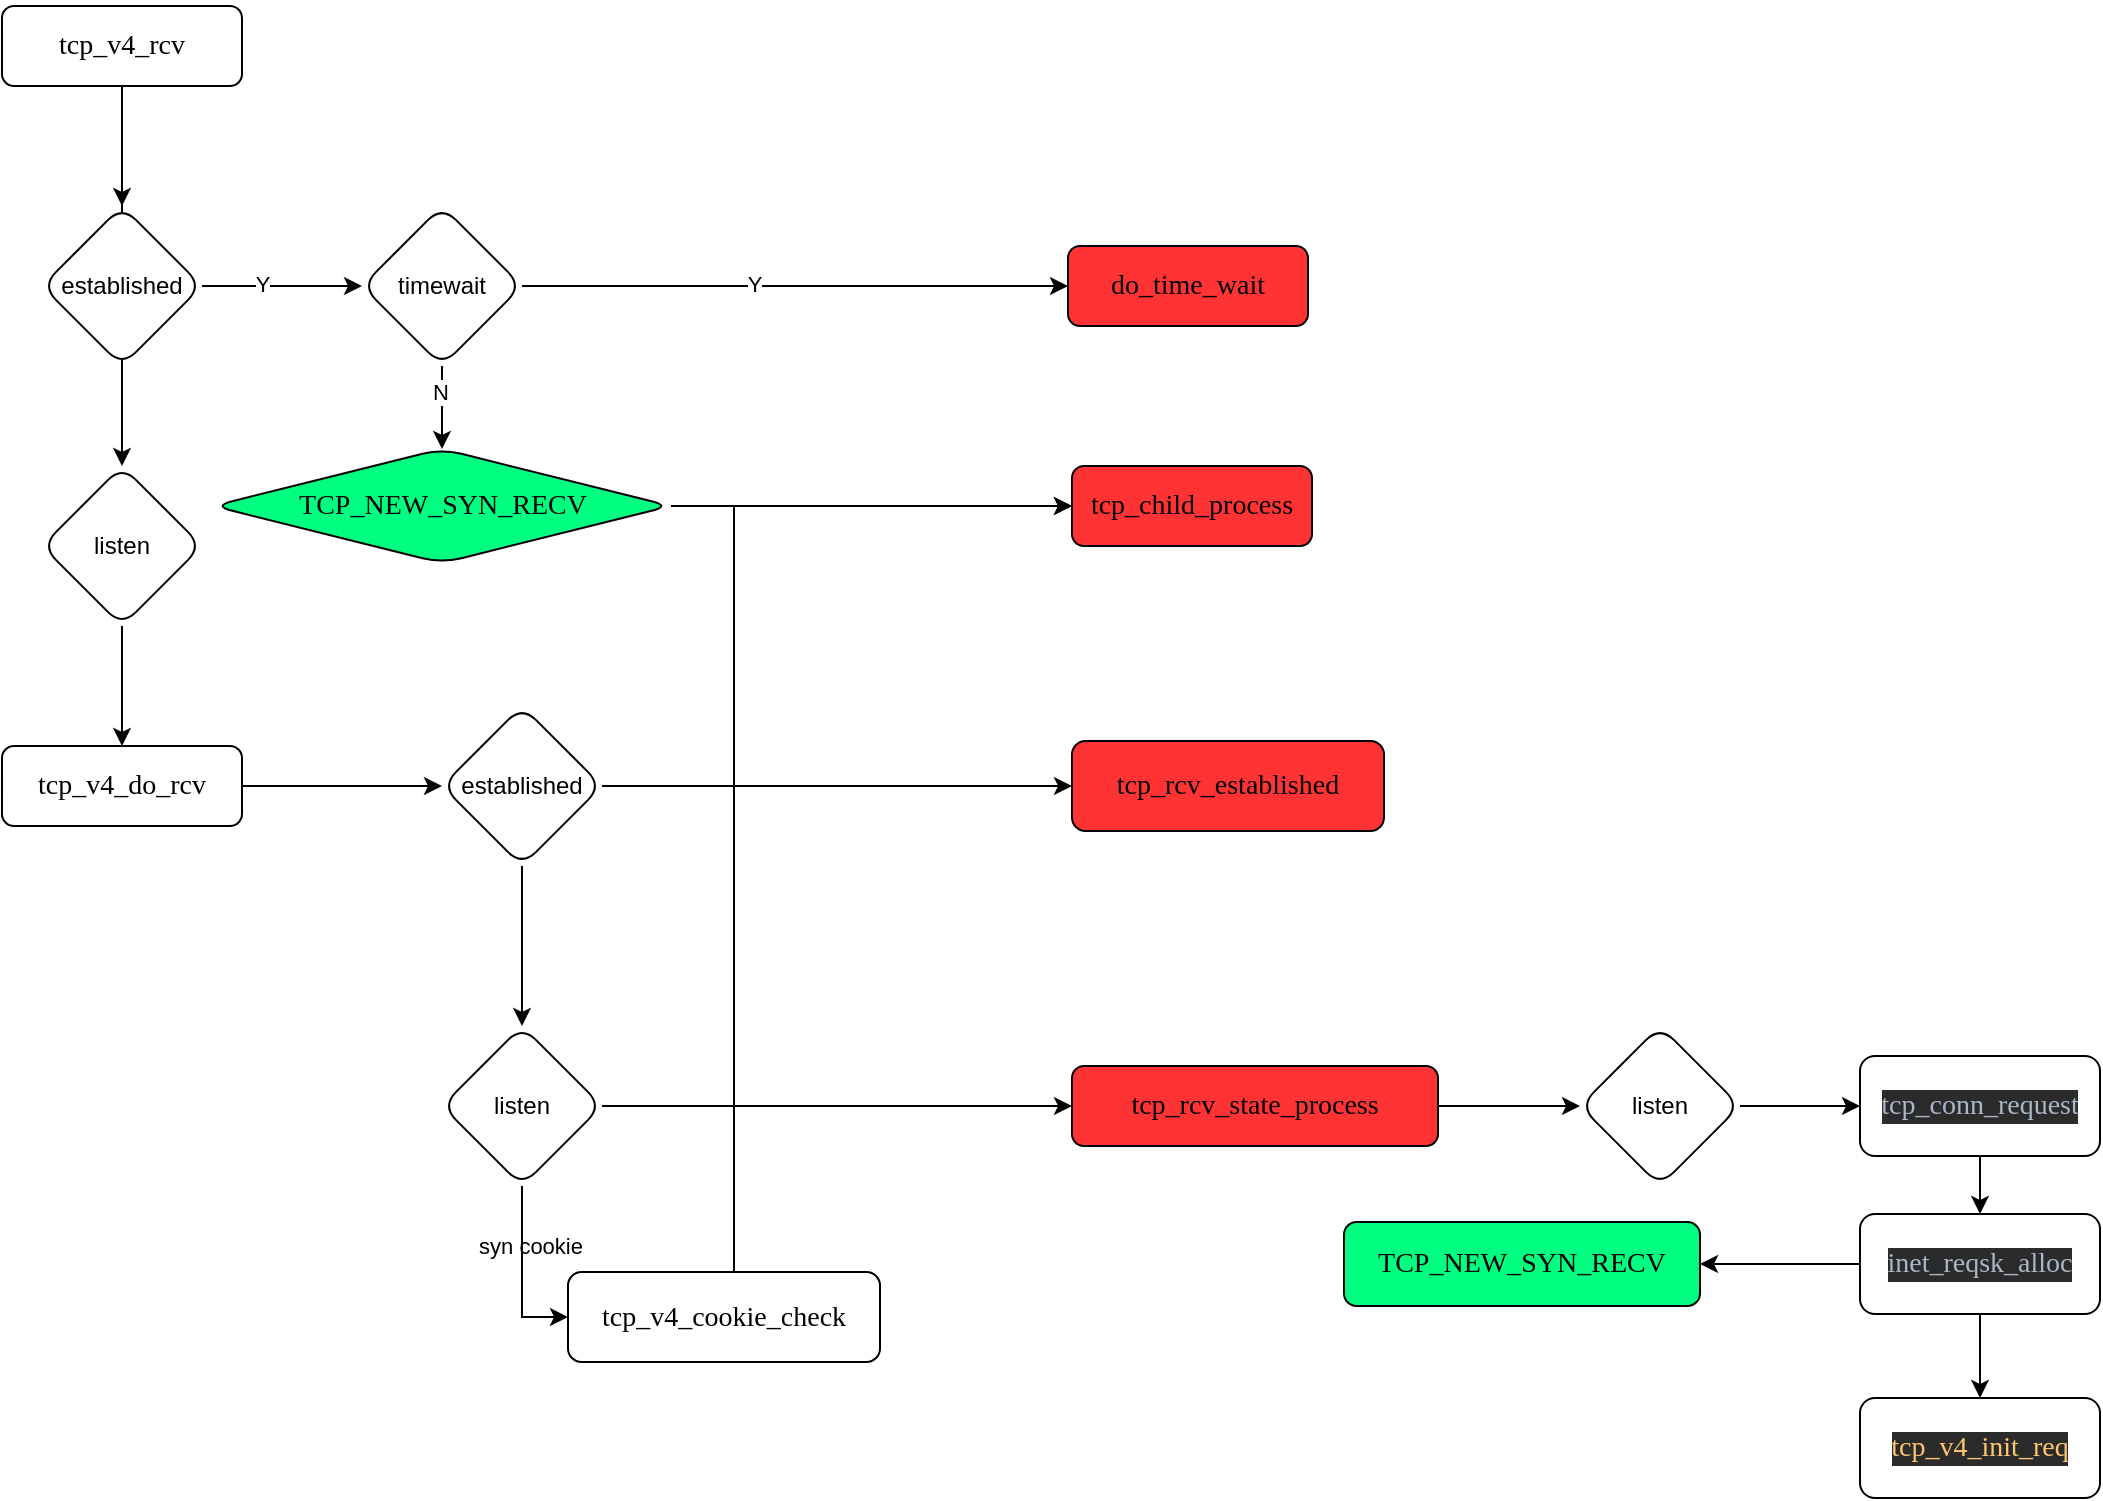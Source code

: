 <mxfile version="15.9.6" type="github">
  <diagram id="C5RBs43oDa-KdzZeNtuy" name="Page-1">
    <mxGraphModel dx="1151" dy="657" grid="0" gridSize="10" guides="1" tooltips="1" connect="1" arrows="1" fold="1" page="0" pageScale="1" pageWidth="827" pageHeight="1169" background="#FFFFFF" math="0" shadow="0">
      <root>
        <mxCell id="WIyWlLk6GJQsqaUBKTNV-0" />
        <mxCell id="WIyWlLk6GJQsqaUBKTNV-1" parent="WIyWlLk6GJQsqaUBKTNV-0" />
        <mxCell id="5ZYStBsxPsz1scZc6Z6h-1" value="" style="edgeStyle=orthogonalEdgeStyle;rounded=0;orthogonalLoop=1;jettySize=auto;html=1;entryX=0.5;entryY=0;entryDx=0;entryDy=0;fontColor=#000000;labelBackgroundColor=none;" edge="1" parent="WIyWlLk6GJQsqaUBKTNV-1" source="WIyWlLk6GJQsqaUBKTNV-3" target="5ZYStBsxPsz1scZc6Z6h-14">
          <mxGeometry relative="1" as="geometry">
            <mxPoint x="220" y="300" as="targetPoint" />
          </mxGeometry>
        </mxCell>
        <mxCell id="5ZYStBsxPsz1scZc6Z6h-3" value="" style="edgeStyle=orthogonalEdgeStyle;rounded=0;orthogonalLoop=1;jettySize=auto;html=1;fontColor=#000000;labelBackgroundColor=none;" edge="1" parent="WIyWlLk6GJQsqaUBKTNV-1" source="WIyWlLk6GJQsqaUBKTNV-3" target="5ZYStBsxPsz1scZc6Z6h-2">
          <mxGeometry relative="1" as="geometry" />
        </mxCell>
        <mxCell id="WIyWlLk6GJQsqaUBKTNV-3" value="&lt;pre style=&quot;font-family: &amp;quot;jetbrains mono&amp;quot;; font-size: 10.5pt;&quot;&gt;&lt;span style=&quot;&quot;&gt;tcp_v4_rcv&lt;/span&gt;&lt;/pre&gt;" style="rounded=1;whiteSpace=wrap;html=1;fontSize=12;glass=0;strokeWidth=1;shadow=0;fontColor=#000000;labelBackgroundColor=none;" parent="WIyWlLk6GJQsqaUBKTNV-1" vertex="1">
          <mxGeometry x="160" y="80" width="120" height="40" as="geometry" />
        </mxCell>
        <mxCell id="5ZYStBsxPsz1scZc6Z6h-5" value="" style="edgeStyle=orthogonalEdgeStyle;rounded=0;orthogonalLoop=1;jettySize=auto;html=1;exitX=1;exitY=0.5;exitDx=0;exitDy=0;fontColor=#000000;labelBackgroundColor=none;" edge="1" parent="WIyWlLk6GJQsqaUBKTNV-1" source="5ZYStBsxPsz1scZc6Z6h-7" target="5ZYStBsxPsz1scZc6Z6h-4">
          <mxGeometry relative="1" as="geometry" />
        </mxCell>
        <mxCell id="5ZYStBsxPsz1scZc6Z6h-53" value="Y" style="edgeLabel;html=1;align=center;verticalAlign=middle;resizable=0;points=[];fontColor=#000000;" vertex="1" connectable="0" parent="5ZYStBsxPsz1scZc6Z6h-5">
          <mxGeometry x="-0.15" y="1" relative="1" as="geometry">
            <mxPoint as="offset" />
          </mxGeometry>
        </mxCell>
        <mxCell id="5ZYStBsxPsz1scZc6Z6h-8" value="" style="edgeStyle=orthogonalEdgeStyle;rounded=0;orthogonalLoop=1;jettySize=auto;html=1;fontColor=#000000;labelBackgroundColor=none;" edge="1" parent="WIyWlLk6GJQsqaUBKTNV-1" source="5ZYStBsxPsz1scZc6Z6h-2" target="5ZYStBsxPsz1scZc6Z6h-7">
          <mxGeometry relative="1" as="geometry" />
        </mxCell>
        <mxCell id="5ZYStBsxPsz1scZc6Z6h-55" value="Y" style="edgeLabel;html=1;align=center;verticalAlign=middle;resizable=0;points=[];fontColor=#000000;" vertex="1" connectable="0" parent="5ZYStBsxPsz1scZc6Z6h-8">
          <mxGeometry x="-0.25" y="1" relative="1" as="geometry">
            <mxPoint as="offset" />
          </mxGeometry>
        </mxCell>
        <mxCell id="5ZYStBsxPsz1scZc6Z6h-2" value="established" style="rhombus;whiteSpace=wrap;html=1;rounded=1;glass=0;strokeWidth=1;shadow=0;fontColor=#000000;labelBackgroundColor=none;" vertex="1" parent="WIyWlLk6GJQsqaUBKTNV-1">
          <mxGeometry x="180" y="180" width="80" height="80" as="geometry" />
        </mxCell>
        <mxCell id="5ZYStBsxPsz1scZc6Z6h-4" value="&lt;pre style=&quot;font-family: &amp;quot;jetbrains mono&amp;quot;; font-size: 10.5pt;&quot;&gt;do_time_wait&lt;/pre&gt;" style="whiteSpace=wrap;html=1;rounded=1;glass=0;strokeWidth=1;shadow=0;fontColor=#000000;labelBackgroundColor=none;fillColor=#FF3333;" vertex="1" parent="WIyWlLk6GJQsqaUBKTNV-1">
          <mxGeometry x="693" y="200" width="120" height="40" as="geometry" />
        </mxCell>
        <mxCell id="5ZYStBsxPsz1scZc6Z6h-10" value="" style="edgeStyle=orthogonalEdgeStyle;rounded=0;orthogonalLoop=1;jettySize=auto;html=1;fontColor=#000000;labelBackgroundColor=none;" edge="1" parent="WIyWlLk6GJQsqaUBKTNV-1" source="5ZYStBsxPsz1scZc6Z6h-7" target="5ZYStBsxPsz1scZc6Z6h-9">
          <mxGeometry relative="1" as="geometry" />
        </mxCell>
        <mxCell id="5ZYStBsxPsz1scZc6Z6h-54" value="N" style="edgeLabel;html=1;align=center;verticalAlign=middle;resizable=0;points=[];fontColor=#000000;" vertex="1" connectable="0" parent="5ZYStBsxPsz1scZc6Z6h-10">
          <mxGeometry x="-0.373" y="-1" relative="1" as="geometry">
            <mxPoint as="offset" />
          </mxGeometry>
        </mxCell>
        <mxCell id="5ZYStBsxPsz1scZc6Z6h-7" value="timewait" style="rhombus;whiteSpace=wrap;html=1;rounded=1;glass=0;strokeWidth=1;shadow=0;fontColor=#000000;labelBackgroundColor=none;" vertex="1" parent="WIyWlLk6GJQsqaUBKTNV-1">
          <mxGeometry x="340" y="180" width="80" height="80" as="geometry" />
        </mxCell>
        <mxCell id="5ZYStBsxPsz1scZc6Z6h-12" value="" style="edgeStyle=orthogonalEdgeStyle;rounded=0;orthogonalLoop=1;jettySize=auto;html=1;fontColor=#000000;labelBackgroundColor=none;" edge="1" parent="WIyWlLk6GJQsqaUBKTNV-1" source="5ZYStBsxPsz1scZc6Z6h-9" target="5ZYStBsxPsz1scZc6Z6h-11">
          <mxGeometry relative="1" as="geometry" />
        </mxCell>
        <mxCell id="5ZYStBsxPsz1scZc6Z6h-9" value="&lt;pre style=&quot;font-size: 10.5pt ; font-family: &amp;quot;jetbrains mono&amp;quot;&quot;&gt;&lt;span style=&quot;&quot;&gt;TCP_NEW_SYN_RECV&lt;/span&gt;&lt;/pre&gt;" style="rhombus;whiteSpace=wrap;html=1;rounded=1;glass=0;strokeWidth=1;shadow=0;fontColor=#000000;labelBackgroundColor=none;fillColor=#00FF80;" vertex="1" parent="WIyWlLk6GJQsqaUBKTNV-1">
          <mxGeometry x="265.5" y="301.5" width="229" height="57" as="geometry" />
        </mxCell>
        <mxCell id="5ZYStBsxPsz1scZc6Z6h-11" value="&lt;pre style=&quot;font-family: &amp;quot;jetbrains mono&amp;quot;; font-size: 10.5pt;&quot;&gt;tcp_child_process&lt;/pre&gt;" style="whiteSpace=wrap;html=1;rounded=1;glass=0;strokeWidth=1;shadow=0;fontColor=#000000;labelBackgroundColor=none;fillColor=#FF3333;" vertex="1" parent="WIyWlLk6GJQsqaUBKTNV-1">
          <mxGeometry x="695" y="310" width="120" height="40" as="geometry" />
        </mxCell>
        <mxCell id="5ZYStBsxPsz1scZc6Z6h-17" value="" style="edgeStyle=orthogonalEdgeStyle;rounded=0;orthogonalLoop=1;jettySize=auto;html=1;fontColor=#000000;labelBackgroundColor=none;" edge="1" parent="WIyWlLk6GJQsqaUBKTNV-1" source="5ZYStBsxPsz1scZc6Z6h-14" target="5ZYStBsxPsz1scZc6Z6h-16">
          <mxGeometry relative="1" as="geometry" />
        </mxCell>
        <mxCell id="5ZYStBsxPsz1scZc6Z6h-14" value="listen" style="rhombus;whiteSpace=wrap;html=1;rounded=1;glass=0;strokeWidth=1;shadow=0;fontColor=#000000;labelBackgroundColor=none;" vertex="1" parent="WIyWlLk6GJQsqaUBKTNV-1">
          <mxGeometry x="180" y="310" width="80" height="80" as="geometry" />
        </mxCell>
        <mxCell id="5ZYStBsxPsz1scZc6Z6h-21" value="" style="edgeStyle=orthogonalEdgeStyle;rounded=0;orthogonalLoop=1;jettySize=auto;html=1;labelBackgroundColor=none;fontColor=#000000;" edge="1" parent="WIyWlLk6GJQsqaUBKTNV-1" source="5ZYStBsxPsz1scZc6Z6h-16" target="5ZYStBsxPsz1scZc6Z6h-20">
          <mxGeometry relative="1" as="geometry" />
        </mxCell>
        <mxCell id="5ZYStBsxPsz1scZc6Z6h-16" value="&lt;pre style=&quot;font-family: &amp;quot;jetbrains mono&amp;quot;; font-size: 10.5pt;&quot;&gt;tcp_v4_do_rcv&lt;/pre&gt;" style="whiteSpace=wrap;html=1;rounded=1;glass=0;strokeWidth=1;shadow=0;fontColor=#000000;labelBackgroundColor=none;" vertex="1" parent="WIyWlLk6GJQsqaUBKTNV-1">
          <mxGeometry x="160" y="450" width="120" height="40" as="geometry" />
        </mxCell>
        <mxCell id="5ZYStBsxPsz1scZc6Z6h-33" value="" style="edgeStyle=orthogonalEdgeStyle;rounded=0;orthogonalLoop=1;jettySize=auto;html=1;labelBackgroundColor=none;fontColor=#000000;exitX=0.41;exitY=-0.022;exitDx=0;exitDy=0;exitPerimeter=0;entryX=0;entryY=0.5;entryDx=0;entryDy=0;" edge="1" parent="WIyWlLk6GJQsqaUBKTNV-1" target="5ZYStBsxPsz1scZc6Z6h-11">
          <mxGeometry relative="1" as="geometry">
            <mxPoint x="502.96" y="723.01" as="sourcePoint" />
            <mxPoint x="806" y="306" as="targetPoint" />
            <Array as="points">
              <mxPoint x="526" y="723" />
              <mxPoint x="526" y="330" />
            </Array>
          </mxGeometry>
        </mxCell>
        <mxCell id="5ZYStBsxPsz1scZc6Z6h-18" value="&lt;pre style=&quot;font-family: &amp;quot;jetbrains mono&amp;quot; ; font-size: 10.5pt&quot;&gt;&lt;pre style=&quot;font-family: &amp;quot;jetbrains mono&amp;quot;; font-size: 10.5pt;&quot;&gt;tcp_v4_cookie_check&lt;/pre&gt;&lt;/pre&gt;" style="whiteSpace=wrap;html=1;rounded=1;glass=0;strokeWidth=1;shadow=0;fontColor=#000000;labelBackgroundColor=none;" vertex="1" parent="WIyWlLk6GJQsqaUBKTNV-1">
          <mxGeometry x="443" y="713" width="156" height="45" as="geometry" />
        </mxCell>
        <mxCell id="5ZYStBsxPsz1scZc6Z6h-23" value="" style="edgeStyle=orthogonalEdgeStyle;rounded=0;orthogonalLoop=1;jettySize=auto;html=1;labelBackgroundColor=none;fontColor=#000000;" edge="1" parent="WIyWlLk6GJQsqaUBKTNV-1" source="5ZYStBsxPsz1scZc6Z6h-20" target="5ZYStBsxPsz1scZc6Z6h-22">
          <mxGeometry relative="1" as="geometry" />
        </mxCell>
        <mxCell id="5ZYStBsxPsz1scZc6Z6h-27" value="" style="edgeStyle=orthogonalEdgeStyle;rounded=0;orthogonalLoop=1;jettySize=auto;html=1;labelBackgroundColor=none;fontColor=#000000;" edge="1" parent="WIyWlLk6GJQsqaUBKTNV-1" source="5ZYStBsxPsz1scZc6Z6h-20" target="5ZYStBsxPsz1scZc6Z6h-26">
          <mxGeometry relative="1" as="geometry" />
        </mxCell>
        <mxCell id="5ZYStBsxPsz1scZc6Z6h-20" value="established" style="rhombus;whiteSpace=wrap;html=1;fontColor=#000000;rounded=1;glass=0;strokeWidth=1;shadow=0;labelBackgroundColor=none;" vertex="1" parent="WIyWlLk6GJQsqaUBKTNV-1">
          <mxGeometry x="380" y="430" width="80" height="80" as="geometry" />
        </mxCell>
        <mxCell id="5ZYStBsxPsz1scZc6Z6h-22" value="&lt;pre style=&quot;font-family: &amp;quot;jetbrains mono&amp;quot;; font-size: 10.5pt;&quot;&gt;tcp_rcv_established&lt;/pre&gt;" style="whiteSpace=wrap;html=1;fontColor=#000000;rounded=1;glass=0;strokeWidth=1;shadow=0;labelBackgroundColor=none;fillColor=#FF3333;" vertex="1" parent="WIyWlLk6GJQsqaUBKTNV-1">
          <mxGeometry x="695" y="447.5" width="156" height="45" as="geometry" />
        </mxCell>
        <mxCell id="5ZYStBsxPsz1scZc6Z6h-31" value="" style="edgeStyle=orthogonalEdgeStyle;rounded=0;orthogonalLoop=1;jettySize=auto;html=1;entryX=0;entryY=0.5;entryDx=0;entryDy=0;labelBackgroundColor=none;fontColor=#000000;" edge="1" parent="WIyWlLk6GJQsqaUBKTNV-1" source="5ZYStBsxPsz1scZc6Z6h-26" target="5ZYStBsxPsz1scZc6Z6h-18">
          <mxGeometry relative="1" as="geometry">
            <mxPoint x="506" y="630" as="targetPoint" />
          </mxGeometry>
        </mxCell>
        <mxCell id="5ZYStBsxPsz1scZc6Z6h-34" value="syn cookie" style="edgeLabel;html=1;align=center;verticalAlign=middle;resizable=0;points=[];labelBackgroundColor=none;fontColor=#000000;" vertex="1" connectable="0" parent="5ZYStBsxPsz1scZc6Z6h-31">
          <mxGeometry x="-0.324" y="4" relative="1" as="geometry">
            <mxPoint as="offset" />
          </mxGeometry>
        </mxCell>
        <mxCell id="5ZYStBsxPsz1scZc6Z6h-38" value="" style="edgeStyle=orthogonalEdgeStyle;rounded=0;orthogonalLoop=1;jettySize=auto;html=1;labelBackgroundColor=none;fontColor=#000000;" edge="1" parent="WIyWlLk6GJQsqaUBKTNV-1" source="5ZYStBsxPsz1scZc6Z6h-26" target="5ZYStBsxPsz1scZc6Z6h-37">
          <mxGeometry relative="1" as="geometry" />
        </mxCell>
        <mxCell id="5ZYStBsxPsz1scZc6Z6h-26" value="listen" style="rhombus;whiteSpace=wrap;html=1;fontColor=#000000;rounded=1;glass=0;strokeWidth=1;shadow=0;labelBackgroundColor=none;" vertex="1" parent="WIyWlLk6GJQsqaUBKTNV-1">
          <mxGeometry x="380" y="590" width="80" height="80" as="geometry" />
        </mxCell>
        <mxCell id="5ZYStBsxPsz1scZc6Z6h-41" value="" style="edgeStyle=orthogonalEdgeStyle;rounded=0;orthogonalLoop=1;jettySize=auto;html=1;labelBackgroundColor=none;fontColor=#000000;entryX=0;entryY=0.5;entryDx=0;entryDy=0;" edge="1" parent="WIyWlLk6GJQsqaUBKTNV-1" source="5ZYStBsxPsz1scZc6Z6h-37" target="5ZYStBsxPsz1scZc6Z6h-42">
          <mxGeometry relative="1" as="geometry">
            <mxPoint x="958" y="630" as="targetPoint" />
          </mxGeometry>
        </mxCell>
        <mxCell id="5ZYStBsxPsz1scZc6Z6h-37" value="&lt;pre style=&quot;font-family: &amp;quot;jetbrains mono&amp;quot;; font-size: 10.5pt;&quot;&gt;tcp_rcv_state_process&lt;/pre&gt;" style="whiteSpace=wrap;html=1;fontColor=#000000;rounded=1;glass=0;strokeWidth=1;shadow=0;labelBackgroundColor=none;fillColor=#FF3333;" vertex="1" parent="WIyWlLk6GJQsqaUBKTNV-1">
          <mxGeometry x="695" y="610" width="183" height="40" as="geometry" />
        </mxCell>
        <mxCell id="5ZYStBsxPsz1scZc6Z6h-44" value="" style="edgeStyle=orthogonalEdgeStyle;rounded=0;orthogonalLoop=1;jettySize=auto;html=1;labelBackgroundColor=none;fontColor=#000000;" edge="1" parent="WIyWlLk6GJQsqaUBKTNV-1" source="5ZYStBsxPsz1scZc6Z6h-42" target="5ZYStBsxPsz1scZc6Z6h-43">
          <mxGeometry relative="1" as="geometry" />
        </mxCell>
        <mxCell id="5ZYStBsxPsz1scZc6Z6h-42" value="listen" style="rhombus;whiteSpace=wrap;html=1;fontColor=#000000;rounded=1;glass=0;strokeWidth=1;shadow=0;labelBackgroundColor=none;" vertex="1" parent="WIyWlLk6GJQsqaUBKTNV-1">
          <mxGeometry x="949" y="590" width="80" height="80" as="geometry" />
        </mxCell>
        <mxCell id="5ZYStBsxPsz1scZc6Z6h-48" value="" style="edgeStyle=orthogonalEdgeStyle;rounded=0;orthogonalLoop=1;jettySize=auto;html=1;labelBackgroundColor=none;fontColor=#000000;" edge="1" parent="WIyWlLk6GJQsqaUBKTNV-1" source="5ZYStBsxPsz1scZc6Z6h-43" target="5ZYStBsxPsz1scZc6Z6h-47">
          <mxGeometry relative="1" as="geometry" />
        </mxCell>
        <mxCell id="5ZYStBsxPsz1scZc6Z6h-43" value="&lt;pre style=&quot;background-color: #2b2b2b ; color: #a9b7c6 ; font-family: &amp;#34;jetbrains mono&amp;#34; ; font-size: 10.5pt&quot;&gt;&lt;pre style=&quot;font-family: &amp;#34;jetbrains mono&amp;#34; ; font-size: 10.5pt&quot;&gt;tcp_conn_request&lt;/pre&gt;&lt;/pre&gt;" style="whiteSpace=wrap;html=1;fontColor=#000000;rounded=1;glass=0;strokeWidth=1;shadow=0;labelBackgroundColor=none;" vertex="1" parent="WIyWlLk6GJQsqaUBKTNV-1">
          <mxGeometry x="1089" y="605" width="120" height="50" as="geometry" />
        </mxCell>
        <mxCell id="5ZYStBsxPsz1scZc6Z6h-50" value="" style="edgeStyle=orthogonalEdgeStyle;rounded=0;orthogonalLoop=1;jettySize=auto;html=1;labelBackgroundColor=none;fontColor=#000000;" edge="1" parent="WIyWlLk6GJQsqaUBKTNV-1" source="5ZYStBsxPsz1scZc6Z6h-47" target="5ZYStBsxPsz1scZc6Z6h-49">
          <mxGeometry relative="1" as="geometry" />
        </mxCell>
        <mxCell id="5ZYStBsxPsz1scZc6Z6h-52" value="" style="edgeStyle=orthogonalEdgeStyle;rounded=0;orthogonalLoop=1;jettySize=auto;html=1;labelBackgroundColor=none;fontColor=#000000;" edge="1" parent="WIyWlLk6GJQsqaUBKTNV-1" source="5ZYStBsxPsz1scZc6Z6h-47" target="5ZYStBsxPsz1scZc6Z6h-51">
          <mxGeometry relative="1" as="geometry" />
        </mxCell>
        <mxCell id="5ZYStBsxPsz1scZc6Z6h-47" value="&lt;pre style=&quot;background-color: #2b2b2b ; color: #a9b7c6 ; font-family: &amp;#34;jetbrains mono&amp;#34; ; font-size: 10.5pt&quot;&gt;&lt;pre style=&quot;font-family: &amp;#34;jetbrains mono&amp;#34; ; font-size: 10.5pt&quot;&gt;&lt;pre style=&quot;font-family: &amp;#34;jetbrains mono&amp;#34; ; font-size: 10.5pt&quot;&gt;inet_reqsk_alloc&lt;/pre&gt;&lt;/pre&gt;&lt;/pre&gt;" style="whiteSpace=wrap;html=1;fontColor=#000000;rounded=1;glass=0;strokeWidth=1;shadow=0;labelBackgroundColor=none;" vertex="1" parent="WIyWlLk6GJQsqaUBKTNV-1">
          <mxGeometry x="1089" y="684" width="120" height="50" as="geometry" />
        </mxCell>
        <mxCell id="5ZYStBsxPsz1scZc6Z6h-49" value="&lt;pre style=&quot;background-color: #2b2b2b ; color: #a9b7c6 ; font-family: &amp;#34;jetbrains mono&amp;#34; ; font-size: 10.5pt&quot;&gt;&lt;pre style=&quot;font-family: &amp;#34;jetbrains mono&amp;#34; ; font-size: 10.5pt&quot;&gt;&lt;pre style=&quot;font-family: &amp;#34;jetbrains mono&amp;#34; ; font-size: 10.5pt&quot;&gt;&lt;pre style=&quot;font-size: 10.5pt ; font-family: &amp;#34;jetbrains mono&amp;#34;&quot;&gt;&lt;span style=&quot;color: rgb(255 , 198 , 109)&quot;&gt;tcp_v4_init_req&lt;/span&gt;&lt;/pre&gt;&lt;/pre&gt;&lt;/pre&gt;&lt;/pre&gt;" style="whiteSpace=wrap;html=1;fontColor=#000000;rounded=1;glass=0;strokeWidth=1;shadow=0;labelBackgroundColor=none;" vertex="1" parent="WIyWlLk6GJQsqaUBKTNV-1">
          <mxGeometry x="1089" y="776" width="120" height="50" as="geometry" />
        </mxCell>
        <mxCell id="5ZYStBsxPsz1scZc6Z6h-51" value="&lt;pre style=&quot;font-family: &amp;#34;jetbrains mono&amp;#34; ; font-size: 10.5pt&quot;&gt;&lt;pre style=&quot;font-family: &amp;#34;jetbrains mono&amp;#34; ; font-size: 10.5pt&quot;&gt;&lt;pre style=&quot;font-family: &amp;#34;jetbrains mono&amp;#34; ; font-size: 10.5pt&quot;&gt;&lt;pre style=&quot;font-family: &amp;#34;jetbrains mono&amp;#34; ; font-size: 10.5pt&quot;&gt;&lt;span style=&quot;background-color: rgb(0 , 255 , 128)&quot;&gt;TCP_NEW_SYN_RECV&lt;/span&gt;&lt;/pre&gt;&lt;/pre&gt;&lt;/pre&gt;&lt;/pre&gt;" style="whiteSpace=wrap;html=1;fontColor=#000000;rounded=1;glass=0;strokeWidth=1;shadow=0;labelBackgroundColor=none;fillColor=#00FF80;" vertex="1" parent="WIyWlLk6GJQsqaUBKTNV-1">
          <mxGeometry x="831" y="688" width="178" height="42" as="geometry" />
        </mxCell>
      </root>
    </mxGraphModel>
  </diagram>
</mxfile>
